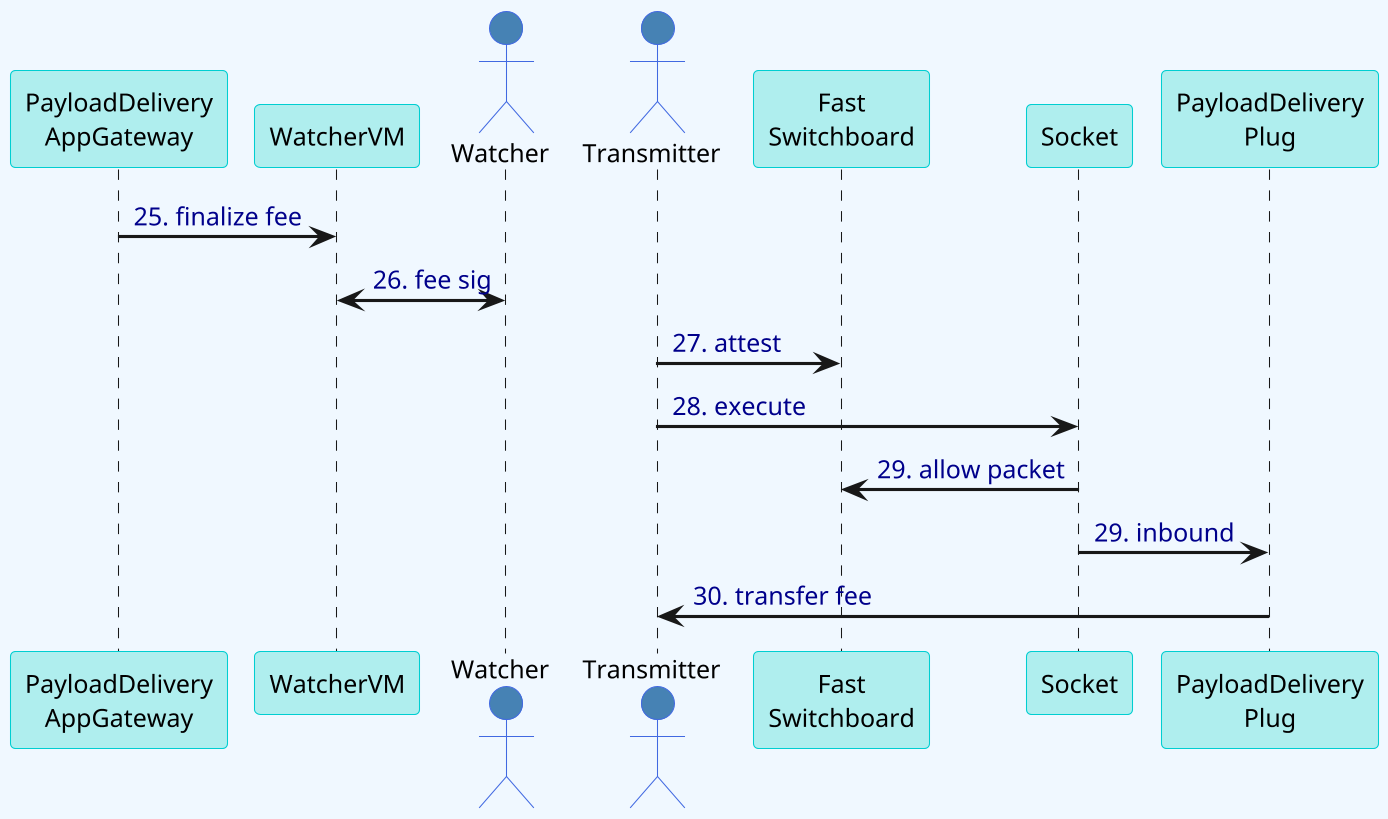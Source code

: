 @startuml Fee_Collection

skinparam dpi 200
skinparam backgroundColor #F0F8FF
skinparam handwritten false
skinparam defaultFontName Arial
skinparam defaultFontSize 12
skinparam ArrowThickness 1.5

skinparam actor {
  BackgroundColor SteelBlue
  BorderColor RoyalBlue
}

skinparam participant {
  BackgroundColor PaleTurquoise
  BorderColor DarkTurquoise
}

participant "PayloadDelivery\nAppGateway" as PDAG
participant WatcherVM as WVM
actor Watcher as W
actor Transmitter as T
participant "Fast\nSwitchboard" as FS
participant Socket as S
participant "PayloadDelivery\nPlug" as PDP

PDAG -> WVM : <color:DarkBlue>25. finalize fee</color>
WVM <-> W : <color:DarkBlue>26. fee sig</color>
T -> FS : <color:DarkBlue>27. attest</color>
T -> S : <color:DarkBlue>28. execute</color>
S -> FS : <color:DarkBlue>29. allow packet</color>
S -> PDP : <color:DarkBlue>29. inbound</color>
PDP -> T : <color:DarkBlue>30. transfer fee</color>

@enduml
